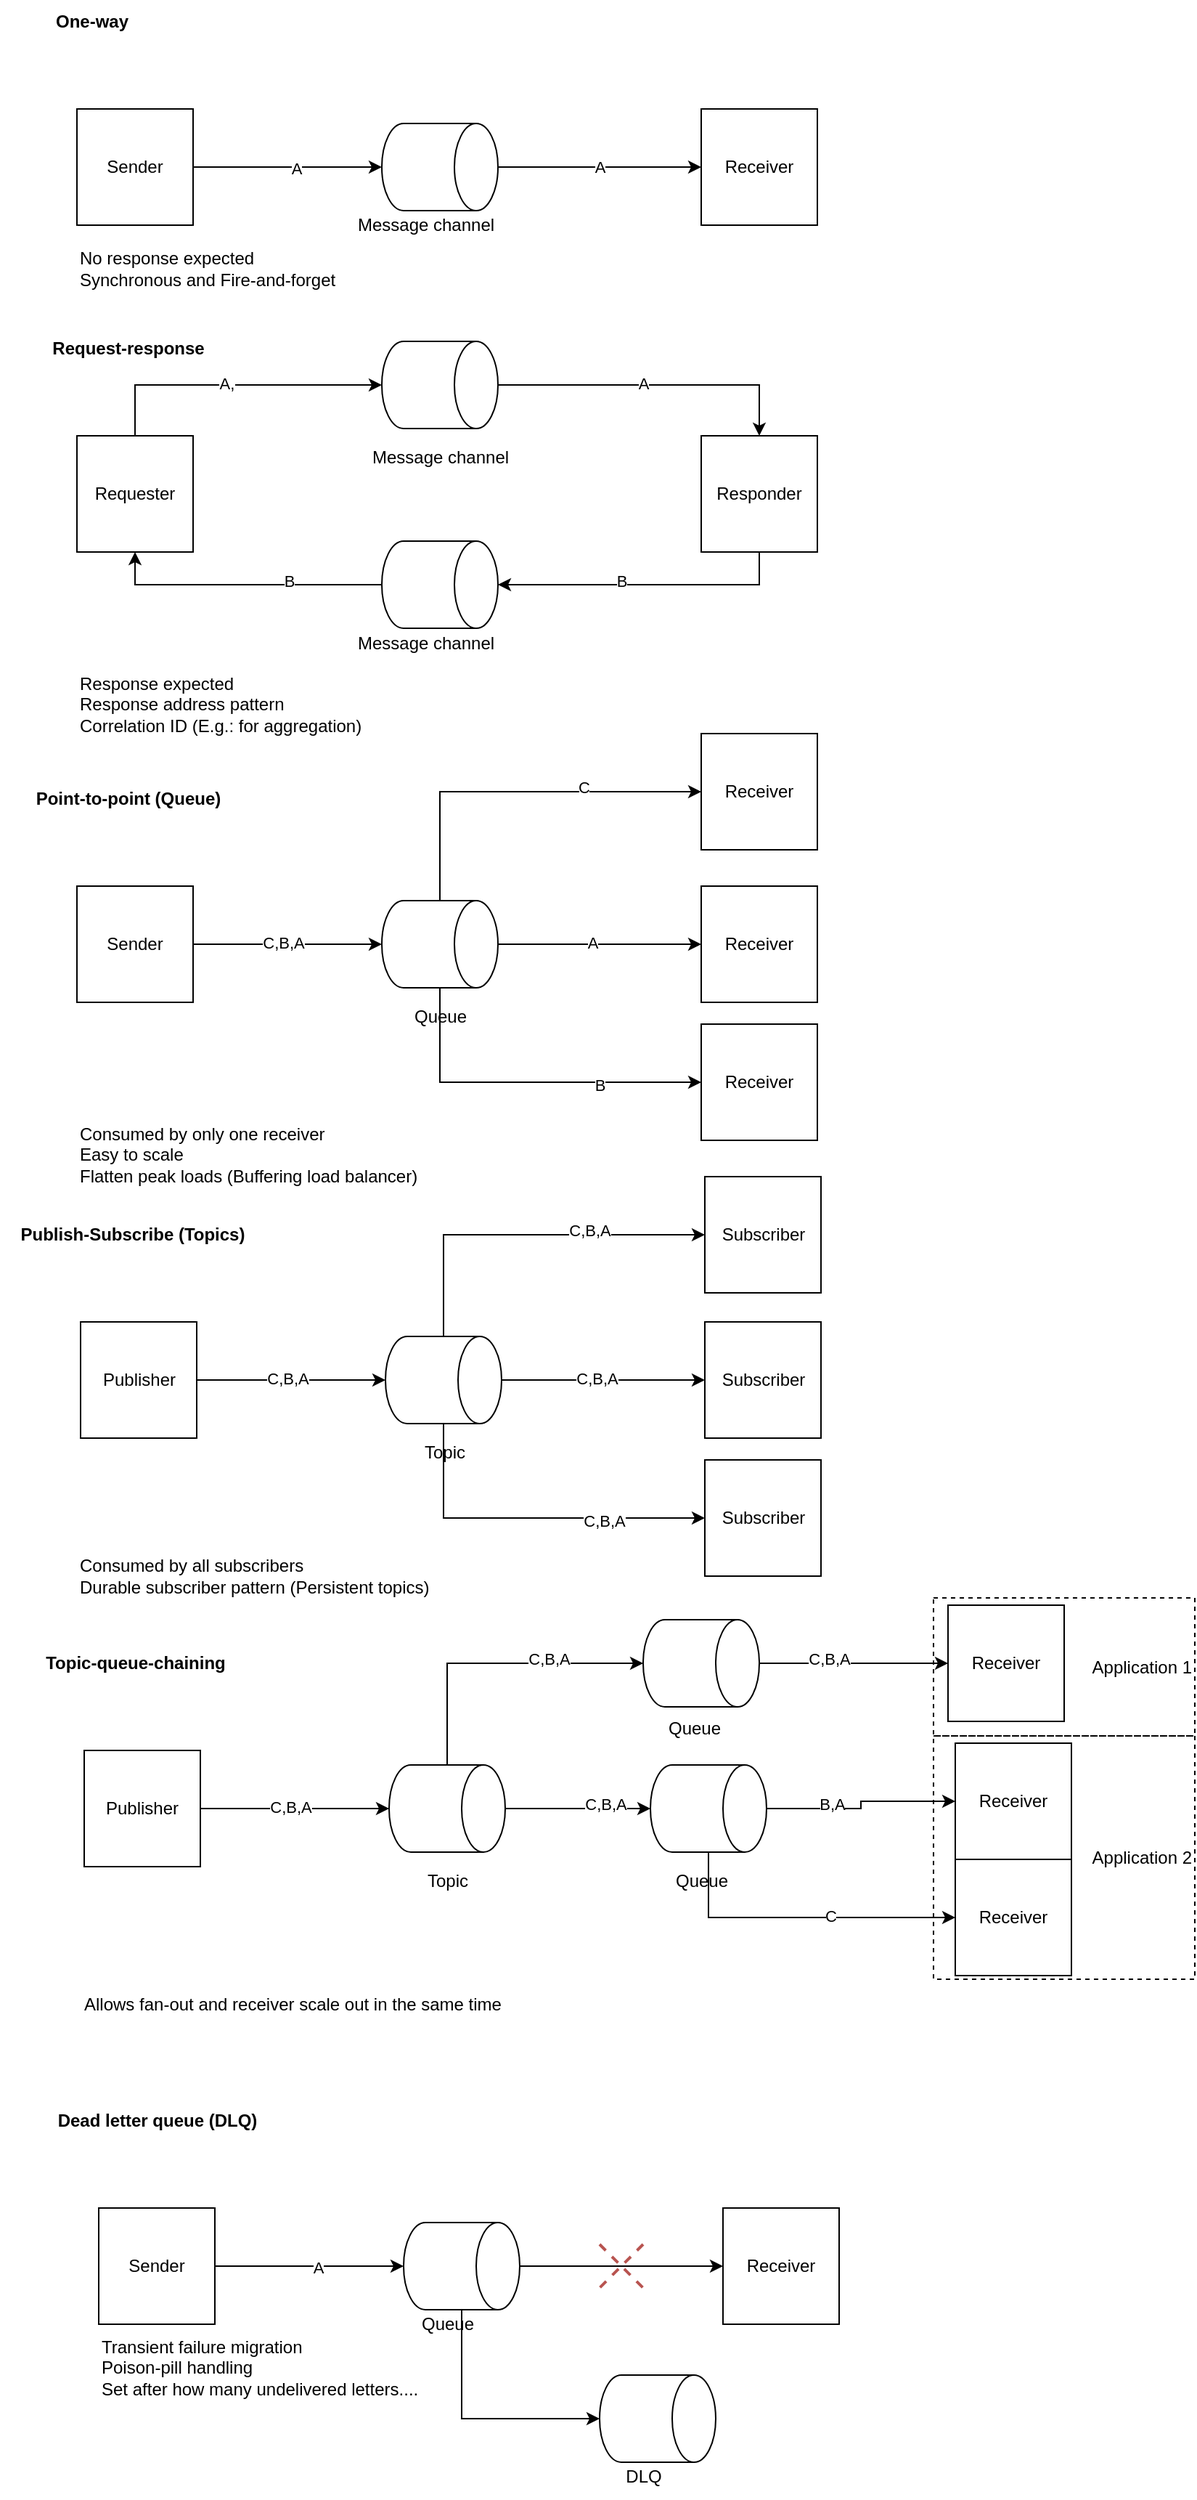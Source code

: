 <mxfile version="20.5.1" type="github">
  <diagram id="aQLhFwXrAB8KFwYGpTy1" name="Page-1">
    <mxGraphModel dx="2036" dy="1896" grid="1" gridSize="10" guides="1" tooltips="1" connect="1" arrows="1" fold="1" page="1" pageScale="1" pageWidth="850" pageHeight="1100" math="0" shadow="0">
      <root>
        <mxCell id="0" />
        <mxCell id="1" parent="0" />
        <mxCell id="Bel5XWQ-Ctn80i2mO8Up-97" value="Application 1" style="rounded=0;whiteSpace=wrap;html=1;dashed=1;fillColor=none;align=right;" vertex="1" parent="1">
          <mxGeometry x="640" y="15" width="180" height="95" as="geometry" />
        </mxCell>
        <mxCell id="Bel5XWQ-Ctn80i2mO8Up-98" value="Application 2" style="rounded=0;whiteSpace=wrap;html=1;dashed=1;fillColor=none;align=right;" vertex="1" parent="1">
          <mxGeometry x="640" y="110" width="180" height="167.5" as="geometry" />
        </mxCell>
        <mxCell id="Bel5XWQ-Ctn80i2mO8Up-4" style="edgeStyle=orthogonalEdgeStyle;rounded=0;orthogonalLoop=1;jettySize=auto;html=1;exitX=1;exitY=0.5;exitDx=0;exitDy=0;entryX=0.5;entryY=1;entryDx=0;entryDy=0;entryPerimeter=0;" edge="1" parent="1" source="Bel5XWQ-Ctn80i2mO8Up-1" target="Bel5XWQ-Ctn80i2mO8Up-2">
          <mxGeometry relative="1" as="geometry" />
        </mxCell>
        <mxCell id="Bel5XWQ-Ctn80i2mO8Up-29" value="A" style="edgeLabel;html=1;align=center;verticalAlign=middle;resizable=0;points=[];" vertex="1" connectable="0" parent="Bel5XWQ-Ctn80i2mO8Up-4">
          <mxGeometry x="0.092" y="-1" relative="1" as="geometry">
            <mxPoint as="offset" />
          </mxGeometry>
        </mxCell>
        <mxCell id="Bel5XWQ-Ctn80i2mO8Up-1" value="Sender" style="whiteSpace=wrap;html=1;aspect=fixed;" vertex="1" parent="1">
          <mxGeometry x="50" y="-1010" width="80" height="80" as="geometry" />
        </mxCell>
        <mxCell id="Bel5XWQ-Ctn80i2mO8Up-5" value="A" style="edgeStyle=orthogonalEdgeStyle;rounded=0;orthogonalLoop=1;jettySize=auto;html=1;exitX=0.5;exitY=0;exitDx=0;exitDy=0;exitPerimeter=0;entryX=0;entryY=0.5;entryDx=0;entryDy=0;" edge="1" parent="1" source="Bel5XWQ-Ctn80i2mO8Up-2" target="Bel5XWQ-Ctn80i2mO8Up-3">
          <mxGeometry relative="1" as="geometry" />
        </mxCell>
        <mxCell id="Bel5XWQ-Ctn80i2mO8Up-2" value="" style="shape=cylinder3;whiteSpace=wrap;html=1;boundedLbl=1;backgroundOutline=1;size=15;rotation=90;" vertex="1" parent="1">
          <mxGeometry x="270" y="-1010" width="60" height="80" as="geometry" />
        </mxCell>
        <mxCell id="Bel5XWQ-Ctn80i2mO8Up-3" value="Receiver" style="whiteSpace=wrap;html=1;aspect=fixed;" vertex="1" parent="1">
          <mxGeometry x="480" y="-1010" width="80" height="80" as="geometry" />
        </mxCell>
        <mxCell id="Bel5XWQ-Ctn80i2mO8Up-6" value="Message channel" style="text;html=1;align=center;verticalAlign=middle;resizable=0;points=[];autosize=1;strokeColor=none;fillColor=none;" vertex="1" parent="1">
          <mxGeometry x="230" y="-945" width="120" height="30" as="geometry" />
        </mxCell>
        <mxCell id="Bel5XWQ-Ctn80i2mO8Up-7" value="One-way" style="text;html=1;align=center;verticalAlign=middle;resizable=0;points=[];autosize=1;strokeColor=none;fillColor=none;fontStyle=1" vertex="1" parent="1">
          <mxGeometry x="25" y="-1085" width="70" height="30" as="geometry" />
        </mxCell>
        <mxCell id="Bel5XWQ-Ctn80i2mO8Up-8" value="No response expected&lt;br&gt;Synchronous and Fire-and-forget&amp;nbsp;" style="text;html=1;align=left;verticalAlign=middle;resizable=0;points=[];autosize=1;strokeColor=none;fillColor=none;" vertex="1" parent="1">
          <mxGeometry x="50" y="-920" width="200" height="40" as="geometry" />
        </mxCell>
        <mxCell id="Bel5XWQ-Ctn80i2mO8Up-9" style="edgeStyle=orthogonalEdgeStyle;rounded=0;orthogonalLoop=1;jettySize=auto;html=1;exitX=0.5;exitY=0;exitDx=0;exitDy=0;entryX=0.5;entryY=1;entryDx=0;entryDy=0;entryPerimeter=0;" edge="1" parent="1" source="Bel5XWQ-Ctn80i2mO8Up-10" target="Bel5XWQ-Ctn80i2mO8Up-12">
          <mxGeometry relative="1" as="geometry" />
        </mxCell>
        <mxCell id="Bel5XWQ-Ctn80i2mO8Up-24" value="A," style="edgeLabel;html=1;align=center;verticalAlign=middle;resizable=0;points=[];" vertex="1" connectable="0" parent="Bel5XWQ-Ctn80i2mO8Up-9">
          <mxGeometry x="-0.044" y="1" relative="1" as="geometry">
            <mxPoint as="offset" />
          </mxGeometry>
        </mxCell>
        <mxCell id="Bel5XWQ-Ctn80i2mO8Up-10" value="Requester" style="whiteSpace=wrap;html=1;aspect=fixed;" vertex="1" parent="1">
          <mxGeometry x="50" y="-785" width="80" height="80" as="geometry" />
        </mxCell>
        <mxCell id="Bel5XWQ-Ctn80i2mO8Up-11" style="edgeStyle=orthogonalEdgeStyle;rounded=0;orthogonalLoop=1;jettySize=auto;html=1;exitX=0.5;exitY=0;exitDx=0;exitDy=0;exitPerimeter=0;entryX=0.5;entryY=0;entryDx=0;entryDy=0;" edge="1" parent="1" source="Bel5XWQ-Ctn80i2mO8Up-12" target="Bel5XWQ-Ctn80i2mO8Up-13">
          <mxGeometry relative="1" as="geometry" />
        </mxCell>
        <mxCell id="Bel5XWQ-Ctn80i2mO8Up-25" value="A" style="edgeLabel;html=1;align=center;verticalAlign=middle;resizable=0;points=[];" vertex="1" connectable="0" parent="Bel5XWQ-Ctn80i2mO8Up-11">
          <mxGeometry x="-0.07" y="1" relative="1" as="geometry">
            <mxPoint as="offset" />
          </mxGeometry>
        </mxCell>
        <mxCell id="Bel5XWQ-Ctn80i2mO8Up-12" value="" style="shape=cylinder3;whiteSpace=wrap;html=1;boundedLbl=1;backgroundOutline=1;size=15;rotation=90;" vertex="1" parent="1">
          <mxGeometry x="270" y="-860" width="60" height="80" as="geometry" />
        </mxCell>
        <mxCell id="Bel5XWQ-Ctn80i2mO8Up-19" style="edgeStyle=orthogonalEdgeStyle;rounded=0;orthogonalLoop=1;jettySize=auto;html=1;exitX=0.5;exitY=1;exitDx=0;exitDy=0;" edge="1" parent="1" source="Bel5XWQ-Ctn80i2mO8Up-13" target="Bel5XWQ-Ctn80i2mO8Up-17">
          <mxGeometry relative="1" as="geometry" />
        </mxCell>
        <mxCell id="Bel5XWQ-Ctn80i2mO8Up-27" value="B" style="edgeLabel;html=1;align=center;verticalAlign=middle;resizable=0;points=[];" vertex="1" connectable="0" parent="Bel5XWQ-Ctn80i2mO8Up-19">
          <mxGeometry x="0.17" y="-3" relative="1" as="geometry">
            <mxPoint x="1" as="offset" />
          </mxGeometry>
        </mxCell>
        <mxCell id="Bel5XWQ-Ctn80i2mO8Up-13" value="Responder" style="whiteSpace=wrap;html=1;aspect=fixed;" vertex="1" parent="1">
          <mxGeometry x="480" y="-785" width="80" height="80" as="geometry" />
        </mxCell>
        <mxCell id="Bel5XWQ-Ctn80i2mO8Up-14" value="Message channel" style="text;html=1;align=center;verticalAlign=middle;resizable=0;points=[];autosize=1;strokeColor=none;fillColor=none;" vertex="1" parent="1">
          <mxGeometry x="240" y="-785" width="120" height="30" as="geometry" />
        </mxCell>
        <mxCell id="Bel5XWQ-Ctn80i2mO8Up-15" value="Request-response" style="text;html=1;align=center;verticalAlign=middle;resizable=0;points=[];autosize=1;strokeColor=none;fillColor=none;fontStyle=1" vertex="1" parent="1">
          <mxGeometry x="20" y="-860" width="130" height="30" as="geometry" />
        </mxCell>
        <mxCell id="Bel5XWQ-Ctn80i2mO8Up-16" value="Response expected&lt;br&gt;Response address pattern&lt;br&gt;Correlation ID (E.g.: for aggregation)" style="text;html=1;align=left;verticalAlign=middle;resizable=0;points=[];autosize=1;strokeColor=none;fillColor=none;" vertex="1" parent="1">
          <mxGeometry x="50" y="-630" width="220" height="60" as="geometry" />
        </mxCell>
        <mxCell id="Bel5XWQ-Ctn80i2mO8Up-20" style="edgeStyle=orthogonalEdgeStyle;rounded=0;orthogonalLoop=1;jettySize=auto;html=1;exitX=0.5;exitY=1;exitDx=0;exitDy=0;exitPerimeter=0;entryX=0.5;entryY=1;entryDx=0;entryDy=0;" edge="1" parent="1" source="Bel5XWQ-Ctn80i2mO8Up-17" target="Bel5XWQ-Ctn80i2mO8Up-10">
          <mxGeometry relative="1" as="geometry" />
        </mxCell>
        <mxCell id="Bel5XWQ-Ctn80i2mO8Up-26" value="B" style="edgeLabel;html=1;align=center;verticalAlign=middle;resizable=0;points=[];" vertex="1" connectable="0" parent="Bel5XWQ-Ctn80i2mO8Up-20">
          <mxGeometry x="-0.335" y="-3" relative="1" as="geometry">
            <mxPoint as="offset" />
          </mxGeometry>
        </mxCell>
        <mxCell id="Bel5XWQ-Ctn80i2mO8Up-17" value="" style="shape=cylinder3;whiteSpace=wrap;html=1;boundedLbl=1;backgroundOutline=1;size=15;rotation=90;" vertex="1" parent="1">
          <mxGeometry x="270" y="-722.5" width="60" height="80" as="geometry" />
        </mxCell>
        <mxCell id="Bel5XWQ-Ctn80i2mO8Up-18" value="Message channel" style="text;html=1;align=center;verticalAlign=middle;resizable=0;points=[];autosize=1;strokeColor=none;fillColor=none;" vertex="1" parent="1">
          <mxGeometry x="230" y="-657.5" width="120" height="30" as="geometry" />
        </mxCell>
        <mxCell id="Bel5XWQ-Ctn80i2mO8Up-30" style="edgeStyle=orthogonalEdgeStyle;rounded=0;orthogonalLoop=1;jettySize=auto;html=1;exitX=1;exitY=0.5;exitDx=0;exitDy=0;entryX=0.5;entryY=1;entryDx=0;entryDy=0;entryPerimeter=0;" edge="1" parent="1" source="Bel5XWQ-Ctn80i2mO8Up-32" target="Bel5XWQ-Ctn80i2mO8Up-35">
          <mxGeometry relative="1" as="geometry" />
        </mxCell>
        <mxCell id="Bel5XWQ-Ctn80i2mO8Up-31" value="C,B,A" style="edgeLabel;html=1;align=center;verticalAlign=middle;resizable=0;points=[];" vertex="1" connectable="0" parent="Bel5XWQ-Ctn80i2mO8Up-30">
          <mxGeometry x="-0.044" y="1" relative="1" as="geometry">
            <mxPoint as="offset" />
          </mxGeometry>
        </mxCell>
        <mxCell id="Bel5XWQ-Ctn80i2mO8Up-32" value="Sender" style="whiteSpace=wrap;html=1;aspect=fixed;" vertex="1" parent="1">
          <mxGeometry x="50" y="-475" width="80" height="80" as="geometry" />
        </mxCell>
        <mxCell id="Bel5XWQ-Ctn80i2mO8Up-33" style="edgeStyle=orthogonalEdgeStyle;rounded=0;orthogonalLoop=1;jettySize=auto;html=1;exitX=0.5;exitY=0;exitDx=0;exitDy=0;exitPerimeter=0;entryX=0;entryY=0.5;entryDx=0;entryDy=0;" edge="1" parent="1" source="Bel5XWQ-Ctn80i2mO8Up-35" target="Bel5XWQ-Ctn80i2mO8Up-38">
          <mxGeometry relative="1" as="geometry" />
        </mxCell>
        <mxCell id="Bel5XWQ-Ctn80i2mO8Up-34" value="A" style="edgeLabel;html=1;align=center;verticalAlign=middle;resizable=0;points=[];" vertex="1" connectable="0" parent="Bel5XWQ-Ctn80i2mO8Up-33">
          <mxGeometry x="-0.07" y="1" relative="1" as="geometry">
            <mxPoint as="offset" />
          </mxGeometry>
        </mxCell>
        <mxCell id="Bel5XWQ-Ctn80i2mO8Up-50" style="edgeStyle=orthogonalEdgeStyle;rounded=0;orthogonalLoop=1;jettySize=auto;html=1;exitX=0;exitY=0.5;exitDx=0;exitDy=0;exitPerimeter=0;entryX=0;entryY=0.5;entryDx=0;entryDy=0;" edge="1" parent="1" source="Bel5XWQ-Ctn80i2mO8Up-35" target="Bel5XWQ-Ctn80i2mO8Up-48">
          <mxGeometry relative="1" as="geometry" />
        </mxCell>
        <mxCell id="Bel5XWQ-Ctn80i2mO8Up-52" value="C" style="edgeLabel;html=1;align=center;verticalAlign=middle;resizable=0;points=[];" vertex="1" connectable="0" parent="Bel5XWQ-Ctn80i2mO8Up-50">
          <mxGeometry x="0.365" y="3" relative="1" as="geometry">
            <mxPoint as="offset" />
          </mxGeometry>
        </mxCell>
        <mxCell id="Bel5XWQ-Ctn80i2mO8Up-51" style="edgeStyle=orthogonalEdgeStyle;rounded=0;orthogonalLoop=1;jettySize=auto;html=1;exitX=1;exitY=0.5;exitDx=0;exitDy=0;exitPerimeter=0;entryX=0;entryY=0.5;entryDx=0;entryDy=0;" edge="1" parent="1" source="Bel5XWQ-Ctn80i2mO8Up-35" target="Bel5XWQ-Ctn80i2mO8Up-49">
          <mxGeometry relative="1" as="geometry" />
        </mxCell>
        <mxCell id="Bel5XWQ-Ctn80i2mO8Up-53" value="B" style="edgeLabel;html=1;align=center;verticalAlign=middle;resizable=0;points=[];" vertex="1" connectable="0" parent="Bel5XWQ-Ctn80i2mO8Up-51">
          <mxGeometry x="0.429" y="-2" relative="1" as="geometry">
            <mxPoint as="offset" />
          </mxGeometry>
        </mxCell>
        <mxCell id="Bel5XWQ-Ctn80i2mO8Up-35" value="" style="shape=cylinder3;whiteSpace=wrap;html=1;boundedLbl=1;backgroundOutline=1;size=15;rotation=90;" vertex="1" parent="1">
          <mxGeometry x="270" y="-475" width="60" height="80" as="geometry" />
        </mxCell>
        <mxCell id="Bel5XWQ-Ctn80i2mO8Up-38" value="Receiver" style="whiteSpace=wrap;html=1;aspect=fixed;" vertex="1" parent="1">
          <mxGeometry x="480" y="-475" width="80" height="80" as="geometry" />
        </mxCell>
        <mxCell id="Bel5XWQ-Ctn80i2mO8Up-39" value="Queue" style="text;html=1;align=center;verticalAlign=middle;resizable=0;points=[];autosize=1;strokeColor=none;fillColor=none;" vertex="1" parent="1">
          <mxGeometry x="270" y="-400" width="60" height="30" as="geometry" />
        </mxCell>
        <mxCell id="Bel5XWQ-Ctn80i2mO8Up-40" value="Point-to-point (Queue)" style="text;html=1;align=center;verticalAlign=middle;resizable=0;points=[];autosize=1;strokeColor=none;fillColor=none;fontStyle=1" vertex="1" parent="1">
          <mxGeometry x="10" y="-550" width="150" height="30" as="geometry" />
        </mxCell>
        <mxCell id="Bel5XWQ-Ctn80i2mO8Up-41" value="Consumed by only one receiver&lt;br&gt;Easy to scale&lt;br&gt;Flatten peak loads (Buffering load balancer)" style="text;html=1;align=left;verticalAlign=middle;resizable=0;points=[];autosize=1;strokeColor=none;fillColor=none;" vertex="1" parent="1">
          <mxGeometry x="50" y="-320" width="260" height="60" as="geometry" />
        </mxCell>
        <mxCell id="Bel5XWQ-Ctn80i2mO8Up-48" value="Receiver" style="whiteSpace=wrap;html=1;aspect=fixed;" vertex="1" parent="1">
          <mxGeometry x="480" y="-580" width="80" height="80" as="geometry" />
        </mxCell>
        <mxCell id="Bel5XWQ-Ctn80i2mO8Up-49" value="Receiver" style="whiteSpace=wrap;html=1;aspect=fixed;" vertex="1" parent="1">
          <mxGeometry x="480" y="-380" width="80" height="80" as="geometry" />
        </mxCell>
        <mxCell id="Bel5XWQ-Ctn80i2mO8Up-54" style="edgeStyle=orthogonalEdgeStyle;rounded=0;orthogonalLoop=1;jettySize=auto;html=1;exitX=1;exitY=0.5;exitDx=0;exitDy=0;entryX=0.5;entryY=1;entryDx=0;entryDy=0;entryPerimeter=0;" edge="1" parent="1" source="Bel5XWQ-Ctn80i2mO8Up-56" target="Bel5XWQ-Ctn80i2mO8Up-63">
          <mxGeometry relative="1" as="geometry" />
        </mxCell>
        <mxCell id="Bel5XWQ-Ctn80i2mO8Up-55" value="C,B,A" style="edgeLabel;html=1;align=center;verticalAlign=middle;resizable=0;points=[];" vertex="1" connectable="0" parent="Bel5XWQ-Ctn80i2mO8Up-54">
          <mxGeometry x="-0.044" y="1" relative="1" as="geometry">
            <mxPoint as="offset" />
          </mxGeometry>
        </mxCell>
        <mxCell id="Bel5XWQ-Ctn80i2mO8Up-56" value="Publisher" style="whiteSpace=wrap;html=1;aspect=fixed;" vertex="1" parent="1">
          <mxGeometry x="52.5" y="-175" width="80" height="80" as="geometry" />
        </mxCell>
        <mxCell id="Bel5XWQ-Ctn80i2mO8Up-57" style="edgeStyle=orthogonalEdgeStyle;rounded=0;orthogonalLoop=1;jettySize=auto;html=1;exitX=0.5;exitY=0;exitDx=0;exitDy=0;exitPerimeter=0;entryX=0;entryY=0.5;entryDx=0;entryDy=0;" edge="1" parent="1" source="Bel5XWQ-Ctn80i2mO8Up-63" target="Bel5XWQ-Ctn80i2mO8Up-64">
          <mxGeometry relative="1" as="geometry" />
        </mxCell>
        <mxCell id="Bel5XWQ-Ctn80i2mO8Up-58" value="C,B,A" style="edgeLabel;html=1;align=center;verticalAlign=middle;resizable=0;points=[];" vertex="1" connectable="0" parent="Bel5XWQ-Ctn80i2mO8Up-57">
          <mxGeometry x="-0.07" y="1" relative="1" as="geometry">
            <mxPoint as="offset" />
          </mxGeometry>
        </mxCell>
        <mxCell id="Bel5XWQ-Ctn80i2mO8Up-59" style="edgeStyle=orthogonalEdgeStyle;rounded=0;orthogonalLoop=1;jettySize=auto;html=1;exitX=0;exitY=0.5;exitDx=0;exitDy=0;exitPerimeter=0;entryX=0;entryY=0.5;entryDx=0;entryDy=0;" edge="1" parent="1" source="Bel5XWQ-Ctn80i2mO8Up-63" target="Bel5XWQ-Ctn80i2mO8Up-69">
          <mxGeometry relative="1" as="geometry">
            <mxPoint x="450" y="-230" as="targetPoint" />
          </mxGeometry>
        </mxCell>
        <mxCell id="Bel5XWQ-Ctn80i2mO8Up-60" value="C,B,A" style="edgeLabel;html=1;align=center;verticalAlign=middle;resizable=0;points=[];" vertex="1" connectable="0" parent="Bel5XWQ-Ctn80i2mO8Up-59">
          <mxGeometry x="0.365" y="3" relative="1" as="geometry">
            <mxPoint as="offset" />
          </mxGeometry>
        </mxCell>
        <mxCell id="Bel5XWQ-Ctn80i2mO8Up-61" style="edgeStyle=orthogonalEdgeStyle;rounded=0;orthogonalLoop=1;jettySize=auto;html=1;exitX=1;exitY=0.5;exitDx=0;exitDy=0;exitPerimeter=0;entryX=0;entryY=0.5;entryDx=0;entryDy=0;" edge="1" parent="1" source="Bel5XWQ-Ctn80i2mO8Up-63" target="Bel5XWQ-Ctn80i2mO8Up-68">
          <mxGeometry relative="1" as="geometry" />
        </mxCell>
        <mxCell id="Bel5XWQ-Ctn80i2mO8Up-62" value="C,B,A" style="edgeLabel;html=1;align=center;verticalAlign=middle;resizable=0;points=[];" vertex="1" connectable="0" parent="Bel5XWQ-Ctn80i2mO8Up-61">
          <mxGeometry x="0.429" y="-2" relative="1" as="geometry">
            <mxPoint as="offset" />
          </mxGeometry>
        </mxCell>
        <mxCell id="Bel5XWQ-Ctn80i2mO8Up-63" value="" style="shape=cylinder3;whiteSpace=wrap;html=1;boundedLbl=1;backgroundOutline=1;size=15;rotation=90;" vertex="1" parent="1">
          <mxGeometry x="272.5" y="-175" width="60" height="80" as="geometry" />
        </mxCell>
        <mxCell id="Bel5XWQ-Ctn80i2mO8Up-64" value="Subscriber" style="whiteSpace=wrap;html=1;aspect=fixed;" vertex="1" parent="1">
          <mxGeometry x="482.5" y="-175" width="80" height="80" as="geometry" />
        </mxCell>
        <mxCell id="Bel5XWQ-Ctn80i2mO8Up-65" value="Topic" style="text;html=1;align=center;verticalAlign=middle;resizable=0;points=[];autosize=1;strokeColor=none;fillColor=none;" vertex="1" parent="1">
          <mxGeometry x="277.5" y="-100" width="50" height="30" as="geometry" />
        </mxCell>
        <mxCell id="Bel5XWQ-Ctn80i2mO8Up-66" value="Publish-Subscribe (Topics)" style="text;html=1;align=center;verticalAlign=middle;resizable=0;points=[];autosize=1;strokeColor=none;fillColor=none;fontStyle=1" vertex="1" parent="1">
          <mxGeometry x="-2.5" y="-250" width="180" height="30" as="geometry" />
        </mxCell>
        <mxCell id="Bel5XWQ-Ctn80i2mO8Up-67" value="Consumed by all subscribers&lt;br&gt;Durable subscriber pattern (Persistent topics)" style="text;html=1;align=left;verticalAlign=middle;resizable=0;points=[];autosize=1;strokeColor=none;fillColor=none;" vertex="1" parent="1">
          <mxGeometry x="50" y="-20" width="260" height="40" as="geometry" />
        </mxCell>
        <mxCell id="Bel5XWQ-Ctn80i2mO8Up-68" value="Subscriber" style="whiteSpace=wrap;html=1;aspect=fixed;" vertex="1" parent="1">
          <mxGeometry x="482.5" y="-80" width="80" height="80" as="geometry" />
        </mxCell>
        <mxCell id="Bel5XWQ-Ctn80i2mO8Up-69" value="Subscriber" style="whiteSpace=wrap;html=1;aspect=fixed;" vertex="1" parent="1">
          <mxGeometry x="482.5" y="-275" width="80" height="80" as="geometry" />
        </mxCell>
        <mxCell id="Bel5XWQ-Ctn80i2mO8Up-70" style="edgeStyle=orthogonalEdgeStyle;rounded=0;orthogonalLoop=1;jettySize=auto;html=1;exitX=1;exitY=0.5;exitDx=0;exitDy=0;entryX=0.5;entryY=1;entryDx=0;entryDy=0;entryPerimeter=0;" edge="1" parent="1" source="Bel5XWQ-Ctn80i2mO8Up-72" target="Bel5XWQ-Ctn80i2mO8Up-79">
          <mxGeometry relative="1" as="geometry" />
        </mxCell>
        <mxCell id="Bel5XWQ-Ctn80i2mO8Up-71" value="C,B,A" style="edgeLabel;html=1;align=center;verticalAlign=middle;resizable=0;points=[];" vertex="1" connectable="0" parent="Bel5XWQ-Ctn80i2mO8Up-70">
          <mxGeometry x="-0.044" y="1" relative="1" as="geometry">
            <mxPoint as="offset" />
          </mxGeometry>
        </mxCell>
        <mxCell id="Bel5XWQ-Ctn80i2mO8Up-72" value="Publisher" style="whiteSpace=wrap;html=1;aspect=fixed;" vertex="1" parent="1">
          <mxGeometry x="55" y="120" width="80" height="80" as="geometry" />
        </mxCell>
        <mxCell id="Bel5XWQ-Ctn80i2mO8Up-75" style="edgeStyle=orthogonalEdgeStyle;rounded=0;orthogonalLoop=1;jettySize=auto;html=1;exitX=0;exitY=0.5;exitDx=0;exitDy=0;exitPerimeter=0;entryX=0.5;entryY=1;entryDx=0;entryDy=0;entryPerimeter=0;" edge="1" parent="1" source="Bel5XWQ-Ctn80i2mO8Up-79" target="Bel5XWQ-Ctn80i2mO8Up-86">
          <mxGeometry relative="1" as="geometry">
            <mxPoint x="452.5" y="65" as="targetPoint" />
          </mxGeometry>
        </mxCell>
        <mxCell id="Bel5XWQ-Ctn80i2mO8Up-76" value="C,B,A" style="edgeLabel;html=1;align=center;verticalAlign=middle;resizable=0;points=[];" vertex="1" connectable="0" parent="Bel5XWQ-Ctn80i2mO8Up-75">
          <mxGeometry x="0.365" y="3" relative="1" as="geometry">
            <mxPoint as="offset" />
          </mxGeometry>
        </mxCell>
        <mxCell id="Bel5XWQ-Ctn80i2mO8Up-79" value="" style="shape=cylinder3;whiteSpace=wrap;html=1;boundedLbl=1;backgroundOutline=1;size=15;rotation=90;" vertex="1" parent="1">
          <mxGeometry x="275" y="120" width="60" height="80" as="geometry" />
        </mxCell>
        <mxCell id="Bel5XWQ-Ctn80i2mO8Up-81" value="Topic" style="text;html=1;align=center;verticalAlign=middle;resizable=0;points=[];autosize=1;strokeColor=none;fillColor=none;" vertex="1" parent="1">
          <mxGeometry x="280" y="195" width="50" height="30" as="geometry" />
        </mxCell>
        <mxCell id="Bel5XWQ-Ctn80i2mO8Up-82" value="Topic-queue-chaining" style="text;html=1;align=center;verticalAlign=middle;resizable=0;points=[];autosize=1;strokeColor=none;fillColor=none;fontStyle=1" vertex="1" parent="1">
          <mxGeometry x="15" y="45" width="150" height="30" as="geometry" />
        </mxCell>
        <mxCell id="Bel5XWQ-Ctn80i2mO8Up-83" value="Allows fan-out and receiver scale out in the same time" style="text;html=1;align=left;verticalAlign=middle;resizable=0;points=[];autosize=1;strokeColor=none;fillColor=none;" vertex="1" parent="1">
          <mxGeometry x="52.5" y="280" width="310" height="30" as="geometry" />
        </mxCell>
        <mxCell id="Bel5XWQ-Ctn80i2mO8Up-85" value="Receiver" style="whiteSpace=wrap;html=1;aspect=fixed;" vertex="1" parent="1">
          <mxGeometry x="650" y="20" width="80" height="80" as="geometry" />
        </mxCell>
        <mxCell id="Bel5XWQ-Ctn80i2mO8Up-88" style="edgeStyle=orthogonalEdgeStyle;rounded=0;orthogonalLoop=1;jettySize=auto;html=1;exitX=0.5;exitY=0;exitDx=0;exitDy=0;exitPerimeter=0;" edge="1" parent="1" source="Bel5XWQ-Ctn80i2mO8Up-86" target="Bel5XWQ-Ctn80i2mO8Up-85">
          <mxGeometry relative="1" as="geometry" />
        </mxCell>
        <mxCell id="Bel5XWQ-Ctn80i2mO8Up-95" value="C,B,A" style="edgeLabel;html=1;align=center;verticalAlign=middle;resizable=0;points=[];" vertex="1" connectable="0" parent="Bel5XWQ-Ctn80i2mO8Up-88">
          <mxGeometry x="-0.262" y="3" relative="1" as="geometry">
            <mxPoint as="offset" />
          </mxGeometry>
        </mxCell>
        <mxCell id="Bel5XWQ-Ctn80i2mO8Up-86" value="" style="shape=cylinder3;whiteSpace=wrap;html=1;boundedLbl=1;backgroundOutline=1;size=15;rotation=90;" vertex="1" parent="1">
          <mxGeometry x="450" y="20" width="60" height="80" as="geometry" />
        </mxCell>
        <mxCell id="Bel5XWQ-Ctn80i2mO8Up-87" value="Queue" style="text;html=1;align=center;verticalAlign=middle;resizable=0;points=[];autosize=1;strokeColor=none;fillColor=none;" vertex="1" parent="1">
          <mxGeometry x="445" y="90" width="60" height="30" as="geometry" />
        </mxCell>
        <mxCell id="Bel5XWQ-Ctn80i2mO8Up-91" value="Receiver" style="whiteSpace=wrap;html=1;aspect=fixed;" vertex="1" parent="1">
          <mxGeometry x="655" y="195" width="80" height="80" as="geometry" />
        </mxCell>
        <mxCell id="Bel5XWQ-Ctn80i2mO8Up-94" style="edgeStyle=orthogonalEdgeStyle;rounded=0;orthogonalLoop=1;jettySize=auto;html=1;entryX=0;entryY=0.5;entryDx=0;entryDy=0;exitX=1;exitY=0.5;exitDx=0;exitDy=0;exitPerimeter=0;" edge="1" parent="1" source="Bel5XWQ-Ctn80i2mO8Up-103" target="Bel5XWQ-Ctn80i2mO8Up-91">
          <mxGeometry relative="1" as="geometry">
            <mxPoint x="525" y="265" as="sourcePoint" />
          </mxGeometry>
        </mxCell>
        <mxCell id="Bel5XWQ-Ctn80i2mO8Up-109" value="C" style="edgeLabel;html=1;align=center;verticalAlign=middle;resizable=0;points=[];" vertex="1" connectable="0" parent="Bel5XWQ-Ctn80i2mO8Up-94">
          <mxGeometry x="0.2" y="1" relative="1" as="geometry">
            <mxPoint as="offset" />
          </mxGeometry>
        </mxCell>
        <mxCell id="Bel5XWQ-Ctn80i2mO8Up-100" value="Receiver" style="whiteSpace=wrap;html=1;aspect=fixed;" vertex="1" parent="1">
          <mxGeometry x="655" y="115" width="80" height="80" as="geometry" />
        </mxCell>
        <mxCell id="Bel5XWQ-Ctn80i2mO8Up-101" style="edgeStyle=orthogonalEdgeStyle;rounded=0;orthogonalLoop=1;jettySize=auto;html=1;exitX=0.5;exitY=0;exitDx=0;exitDy=0;exitPerimeter=0;entryX=0.5;entryY=1;entryDx=0;entryDy=0;entryPerimeter=0;" edge="1" target="Bel5XWQ-Ctn80i2mO8Up-103" parent="1" source="Bel5XWQ-Ctn80i2mO8Up-79">
          <mxGeometry relative="1" as="geometry">
            <mxPoint x="457.5" y="170" as="targetPoint" />
            <mxPoint x="305" y="120" as="sourcePoint" />
          </mxGeometry>
        </mxCell>
        <mxCell id="Bel5XWQ-Ctn80i2mO8Up-102" value="C,B,A" style="edgeLabel;html=1;align=center;verticalAlign=middle;resizable=0;points=[];" vertex="1" connectable="0" parent="Bel5XWQ-Ctn80i2mO8Up-101">
          <mxGeometry x="0.365" y="3" relative="1" as="geometry">
            <mxPoint as="offset" />
          </mxGeometry>
        </mxCell>
        <mxCell id="Bel5XWQ-Ctn80i2mO8Up-103" value="" style="shape=cylinder3;whiteSpace=wrap;html=1;boundedLbl=1;backgroundOutline=1;size=15;rotation=90;" vertex="1" parent="1">
          <mxGeometry x="455" y="120" width="60" height="80" as="geometry" />
        </mxCell>
        <mxCell id="Bel5XWQ-Ctn80i2mO8Up-104" style="edgeStyle=orthogonalEdgeStyle;rounded=0;orthogonalLoop=1;jettySize=auto;html=1;entryX=0;entryY=0.5;entryDx=0;entryDy=0;" edge="1" source="Bel5XWQ-Ctn80i2mO8Up-103" parent="1" target="Bel5XWQ-Ctn80i2mO8Up-100">
          <mxGeometry relative="1" as="geometry">
            <mxPoint x="655" y="165" as="targetPoint" />
          </mxGeometry>
        </mxCell>
        <mxCell id="Bel5XWQ-Ctn80i2mO8Up-108" value="B,A" style="edgeLabel;html=1;align=center;verticalAlign=middle;resizable=0;points=[];" vertex="1" connectable="0" parent="Bel5XWQ-Ctn80i2mO8Up-104">
          <mxGeometry x="-0.333" y="3" relative="1" as="geometry">
            <mxPoint as="offset" />
          </mxGeometry>
        </mxCell>
        <mxCell id="Bel5XWQ-Ctn80i2mO8Up-105" value="Queue" style="text;html=1;align=center;verticalAlign=middle;resizable=0;points=[];autosize=1;strokeColor=none;fillColor=none;" vertex="1" parent="1">
          <mxGeometry x="450" y="195" width="60" height="30" as="geometry" />
        </mxCell>
        <mxCell id="Bel5XWQ-Ctn80i2mO8Up-110" style="edgeStyle=orthogonalEdgeStyle;rounded=0;orthogonalLoop=1;jettySize=auto;html=1;exitX=1;exitY=0.5;exitDx=0;exitDy=0;entryX=0.5;entryY=1;entryDx=0;entryDy=0;entryPerimeter=0;" edge="1" parent="1" source="Bel5XWQ-Ctn80i2mO8Up-112" target="Bel5XWQ-Ctn80i2mO8Up-114">
          <mxGeometry relative="1" as="geometry" />
        </mxCell>
        <mxCell id="Bel5XWQ-Ctn80i2mO8Up-111" value="A" style="edgeLabel;html=1;align=center;verticalAlign=middle;resizable=0;points=[];" vertex="1" connectable="0" parent="Bel5XWQ-Ctn80i2mO8Up-110">
          <mxGeometry x="0.092" y="-1" relative="1" as="geometry">
            <mxPoint as="offset" />
          </mxGeometry>
        </mxCell>
        <mxCell id="Bel5XWQ-Ctn80i2mO8Up-112" value="Sender" style="whiteSpace=wrap;html=1;aspect=fixed;" vertex="1" parent="1">
          <mxGeometry x="65" y="435" width="80" height="80" as="geometry" />
        </mxCell>
        <mxCell id="Bel5XWQ-Ctn80i2mO8Up-113" value="" style="edgeStyle=orthogonalEdgeStyle;rounded=0;orthogonalLoop=1;jettySize=auto;html=1;exitX=0.5;exitY=0;exitDx=0;exitDy=0;exitPerimeter=0;entryX=0;entryY=0.5;entryDx=0;entryDy=0;" edge="1" parent="1" source="Bel5XWQ-Ctn80i2mO8Up-114" target="Bel5XWQ-Ctn80i2mO8Up-115">
          <mxGeometry relative="1" as="geometry" />
        </mxCell>
        <mxCell id="Bel5XWQ-Ctn80i2mO8Up-122" style="edgeStyle=orthogonalEdgeStyle;rounded=0;orthogonalLoop=1;jettySize=auto;html=1;entryX=0.5;entryY=1;entryDx=0;entryDy=0;entryPerimeter=0;exitX=1;exitY=0.5;exitDx=0;exitDy=0;exitPerimeter=0;" edge="1" parent="1" source="Bel5XWQ-Ctn80i2mO8Up-114" target="Bel5XWQ-Ctn80i2mO8Up-121">
          <mxGeometry relative="1" as="geometry" />
        </mxCell>
        <mxCell id="Bel5XWQ-Ctn80i2mO8Up-114" value="" style="shape=cylinder3;whiteSpace=wrap;html=1;boundedLbl=1;backgroundOutline=1;size=15;rotation=90;" vertex="1" parent="1">
          <mxGeometry x="285" y="435" width="60" height="80" as="geometry" />
        </mxCell>
        <mxCell id="Bel5XWQ-Ctn80i2mO8Up-115" value="Receiver" style="whiteSpace=wrap;html=1;aspect=fixed;" vertex="1" parent="1">
          <mxGeometry x="495" y="435" width="80" height="80" as="geometry" />
        </mxCell>
        <mxCell id="Bel5XWQ-Ctn80i2mO8Up-116" value="Queue" style="text;html=1;align=center;verticalAlign=middle;resizable=0;points=[];autosize=1;strokeColor=none;fillColor=none;" vertex="1" parent="1">
          <mxGeometry x="275" y="500" width="60" height="30" as="geometry" />
        </mxCell>
        <mxCell id="Bel5XWQ-Ctn80i2mO8Up-117" value="Dead letter queue (DLQ)" style="text;html=1;align=center;verticalAlign=middle;resizable=0;points=[];autosize=1;strokeColor=none;fillColor=none;fontStyle=1" vertex="1" parent="1">
          <mxGeometry x="25" y="360" width="160" height="30" as="geometry" />
        </mxCell>
        <mxCell id="Bel5XWQ-Ctn80i2mO8Up-118" value="Transient failure migration&lt;br&gt;Poison-pill handling&amp;nbsp;&lt;br&gt;Set after how many undelivered letters...." style="text;html=1;align=left;verticalAlign=middle;resizable=0;points=[];autosize=1;strokeColor=none;fillColor=none;" vertex="1" parent="1">
          <mxGeometry x="65" y="515" width="240" height="60" as="geometry" />
        </mxCell>
        <mxCell id="Bel5XWQ-Ctn80i2mO8Up-119" value="" style="shape=umlDestroy;dashed=1;fillColor=#f8cecc;strokeColor=#b85450;strokeWidth=2;" vertex="1" parent="1">
          <mxGeometry x="410" y="460" width="30" height="30" as="geometry" />
        </mxCell>
        <mxCell id="Bel5XWQ-Ctn80i2mO8Up-120" value="DLQ" style="text;html=1;align=center;verticalAlign=middle;resizable=0;points=[];autosize=1;strokeColor=none;fillColor=none;" vertex="1" parent="1">
          <mxGeometry x="415" y="605" width="50" height="30" as="geometry" />
        </mxCell>
        <mxCell id="Bel5XWQ-Ctn80i2mO8Up-121" value="" style="shape=cylinder3;whiteSpace=wrap;html=1;boundedLbl=1;backgroundOutline=1;size=15;rotation=90;" vertex="1" parent="1">
          <mxGeometry x="420" y="540" width="60" height="80" as="geometry" />
        </mxCell>
      </root>
    </mxGraphModel>
  </diagram>
</mxfile>
